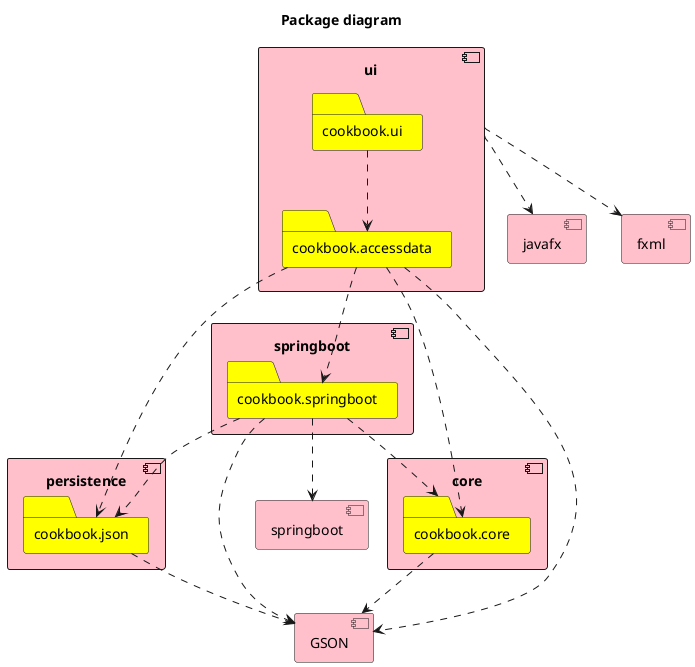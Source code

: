 @startuml packageDiagram

title Package diagram

component core{
    folder cookbook.core
}
cookbook.core ..> GSON

component persistence{
    folder cookbook.json
}

cookbook.json ..> GSON

component GSON{
}

component ui{
    folder cookbook.ui
    folder cookbook.accessdata
}

component javafx {	
}
component fxml {
}

ui ..> javafx
ui ..> fxml
cookbook.ui ..> cookbook.accessdata


component "springboot" as springboot {
    folder cookbook.springboot
}

component "springboot" as springbootdependency{
}

cookbook.accessdata ..> cookbook.json
cookbook.accessdata ..> cookbook.core
cookbook.accessdata ..> cookbook.springboot
cookbook.accessdata ..> GSON

cookbook.springboot ..> cookbook.core
cookbook.springboot ..> cookbook.json
cookbook.springboot ..> GSON

cookbook.springboot ..> springbootdependency

skinparam folder{
    BackgroundColor Yellow
}

skinparam component{
    BackgroundColor Pink
}

@enduml